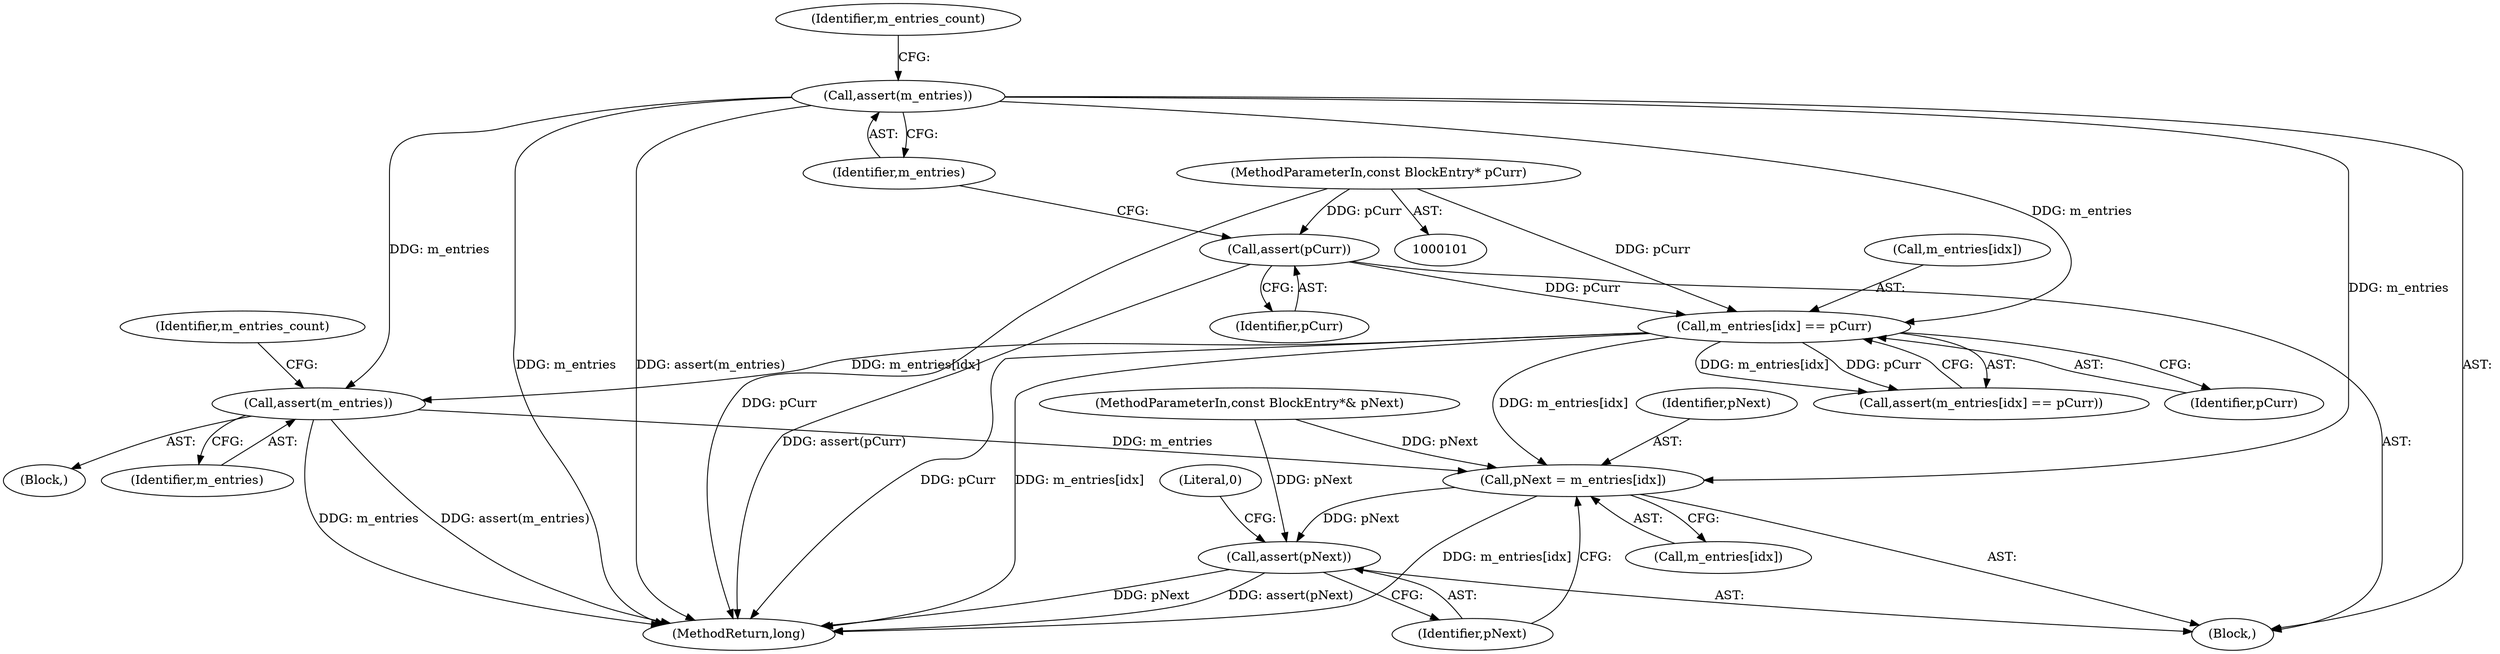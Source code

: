 digraph "1_Android_04839626ed859623901ebd3a5fd483982186b59d_107@API" {
"1000164" [label="(Call,assert(m_entries))"];
"1000107" [label="(Call,assert(m_entries))"];
"1000123" [label="(Call,m_entries[idx] == pCurr)"];
"1000105" [label="(Call,assert(pCurr))"];
"1000102" [label="(MethodParameterIn,const BlockEntry* pCurr)"];
"1000175" [label="(Call,pNext = m_entries[idx])"];
"1000180" [label="(Call,assert(pNext))"];
"1000108" [label="(Identifier,m_entries)"];
"1000184" [label="(MethodReturn,long)"];
"1000111" [label="(Identifier,m_entries_count)"];
"1000102" [label="(MethodParameterIn,const BlockEntry* pCurr)"];
"1000106" [label="(Identifier,pCurr)"];
"1000180" [label="(Call,assert(pNext))"];
"1000127" [label="(Identifier,pCurr)"];
"1000124" [label="(Call,m_entries[idx])"];
"1000135" [label="(Block,)"];
"1000123" [label="(Call,m_entries[idx] == pCurr)"];
"1000168" [label="(Identifier,m_entries_count)"];
"1000176" [label="(Identifier,pNext)"];
"1000165" [label="(Identifier,m_entries)"];
"1000175" [label="(Call,pNext = m_entries[idx])"];
"1000183" [label="(Literal,0)"];
"1000107" [label="(Call,assert(m_entries))"];
"1000181" [label="(Identifier,pNext)"];
"1000177" [label="(Call,m_entries[idx])"];
"1000122" [label="(Call,assert(m_entries[idx] == pCurr))"];
"1000164" [label="(Call,assert(m_entries))"];
"1000103" [label="(MethodParameterIn,const BlockEntry*& pNext)"];
"1000104" [label="(Block,)"];
"1000105" [label="(Call,assert(pCurr))"];
"1000164" -> "1000135"  [label="AST: "];
"1000164" -> "1000165"  [label="CFG: "];
"1000165" -> "1000164"  [label="AST: "];
"1000168" -> "1000164"  [label="CFG: "];
"1000164" -> "1000184"  [label="DDG: assert(m_entries)"];
"1000164" -> "1000184"  [label="DDG: m_entries"];
"1000107" -> "1000164"  [label="DDG: m_entries"];
"1000123" -> "1000164"  [label="DDG: m_entries[idx]"];
"1000164" -> "1000175"  [label="DDG: m_entries"];
"1000107" -> "1000104"  [label="AST: "];
"1000107" -> "1000108"  [label="CFG: "];
"1000108" -> "1000107"  [label="AST: "];
"1000111" -> "1000107"  [label="CFG: "];
"1000107" -> "1000184"  [label="DDG: m_entries"];
"1000107" -> "1000184"  [label="DDG: assert(m_entries)"];
"1000107" -> "1000123"  [label="DDG: m_entries"];
"1000107" -> "1000175"  [label="DDG: m_entries"];
"1000123" -> "1000122"  [label="AST: "];
"1000123" -> "1000127"  [label="CFG: "];
"1000124" -> "1000123"  [label="AST: "];
"1000127" -> "1000123"  [label="AST: "];
"1000122" -> "1000123"  [label="CFG: "];
"1000123" -> "1000184"  [label="DDG: pCurr"];
"1000123" -> "1000184"  [label="DDG: m_entries[idx]"];
"1000123" -> "1000122"  [label="DDG: m_entries[idx]"];
"1000123" -> "1000122"  [label="DDG: pCurr"];
"1000105" -> "1000123"  [label="DDG: pCurr"];
"1000102" -> "1000123"  [label="DDG: pCurr"];
"1000123" -> "1000175"  [label="DDG: m_entries[idx]"];
"1000105" -> "1000104"  [label="AST: "];
"1000105" -> "1000106"  [label="CFG: "];
"1000106" -> "1000105"  [label="AST: "];
"1000108" -> "1000105"  [label="CFG: "];
"1000105" -> "1000184"  [label="DDG: assert(pCurr)"];
"1000102" -> "1000105"  [label="DDG: pCurr"];
"1000102" -> "1000101"  [label="AST: "];
"1000102" -> "1000184"  [label="DDG: pCurr"];
"1000175" -> "1000104"  [label="AST: "];
"1000175" -> "1000177"  [label="CFG: "];
"1000176" -> "1000175"  [label="AST: "];
"1000177" -> "1000175"  [label="AST: "];
"1000181" -> "1000175"  [label="CFG: "];
"1000175" -> "1000184"  [label="DDG: m_entries[idx]"];
"1000103" -> "1000175"  [label="DDG: pNext"];
"1000175" -> "1000180"  [label="DDG: pNext"];
"1000180" -> "1000104"  [label="AST: "];
"1000180" -> "1000181"  [label="CFG: "];
"1000181" -> "1000180"  [label="AST: "];
"1000183" -> "1000180"  [label="CFG: "];
"1000180" -> "1000184"  [label="DDG: pNext"];
"1000180" -> "1000184"  [label="DDG: assert(pNext)"];
"1000103" -> "1000180"  [label="DDG: pNext"];
}
